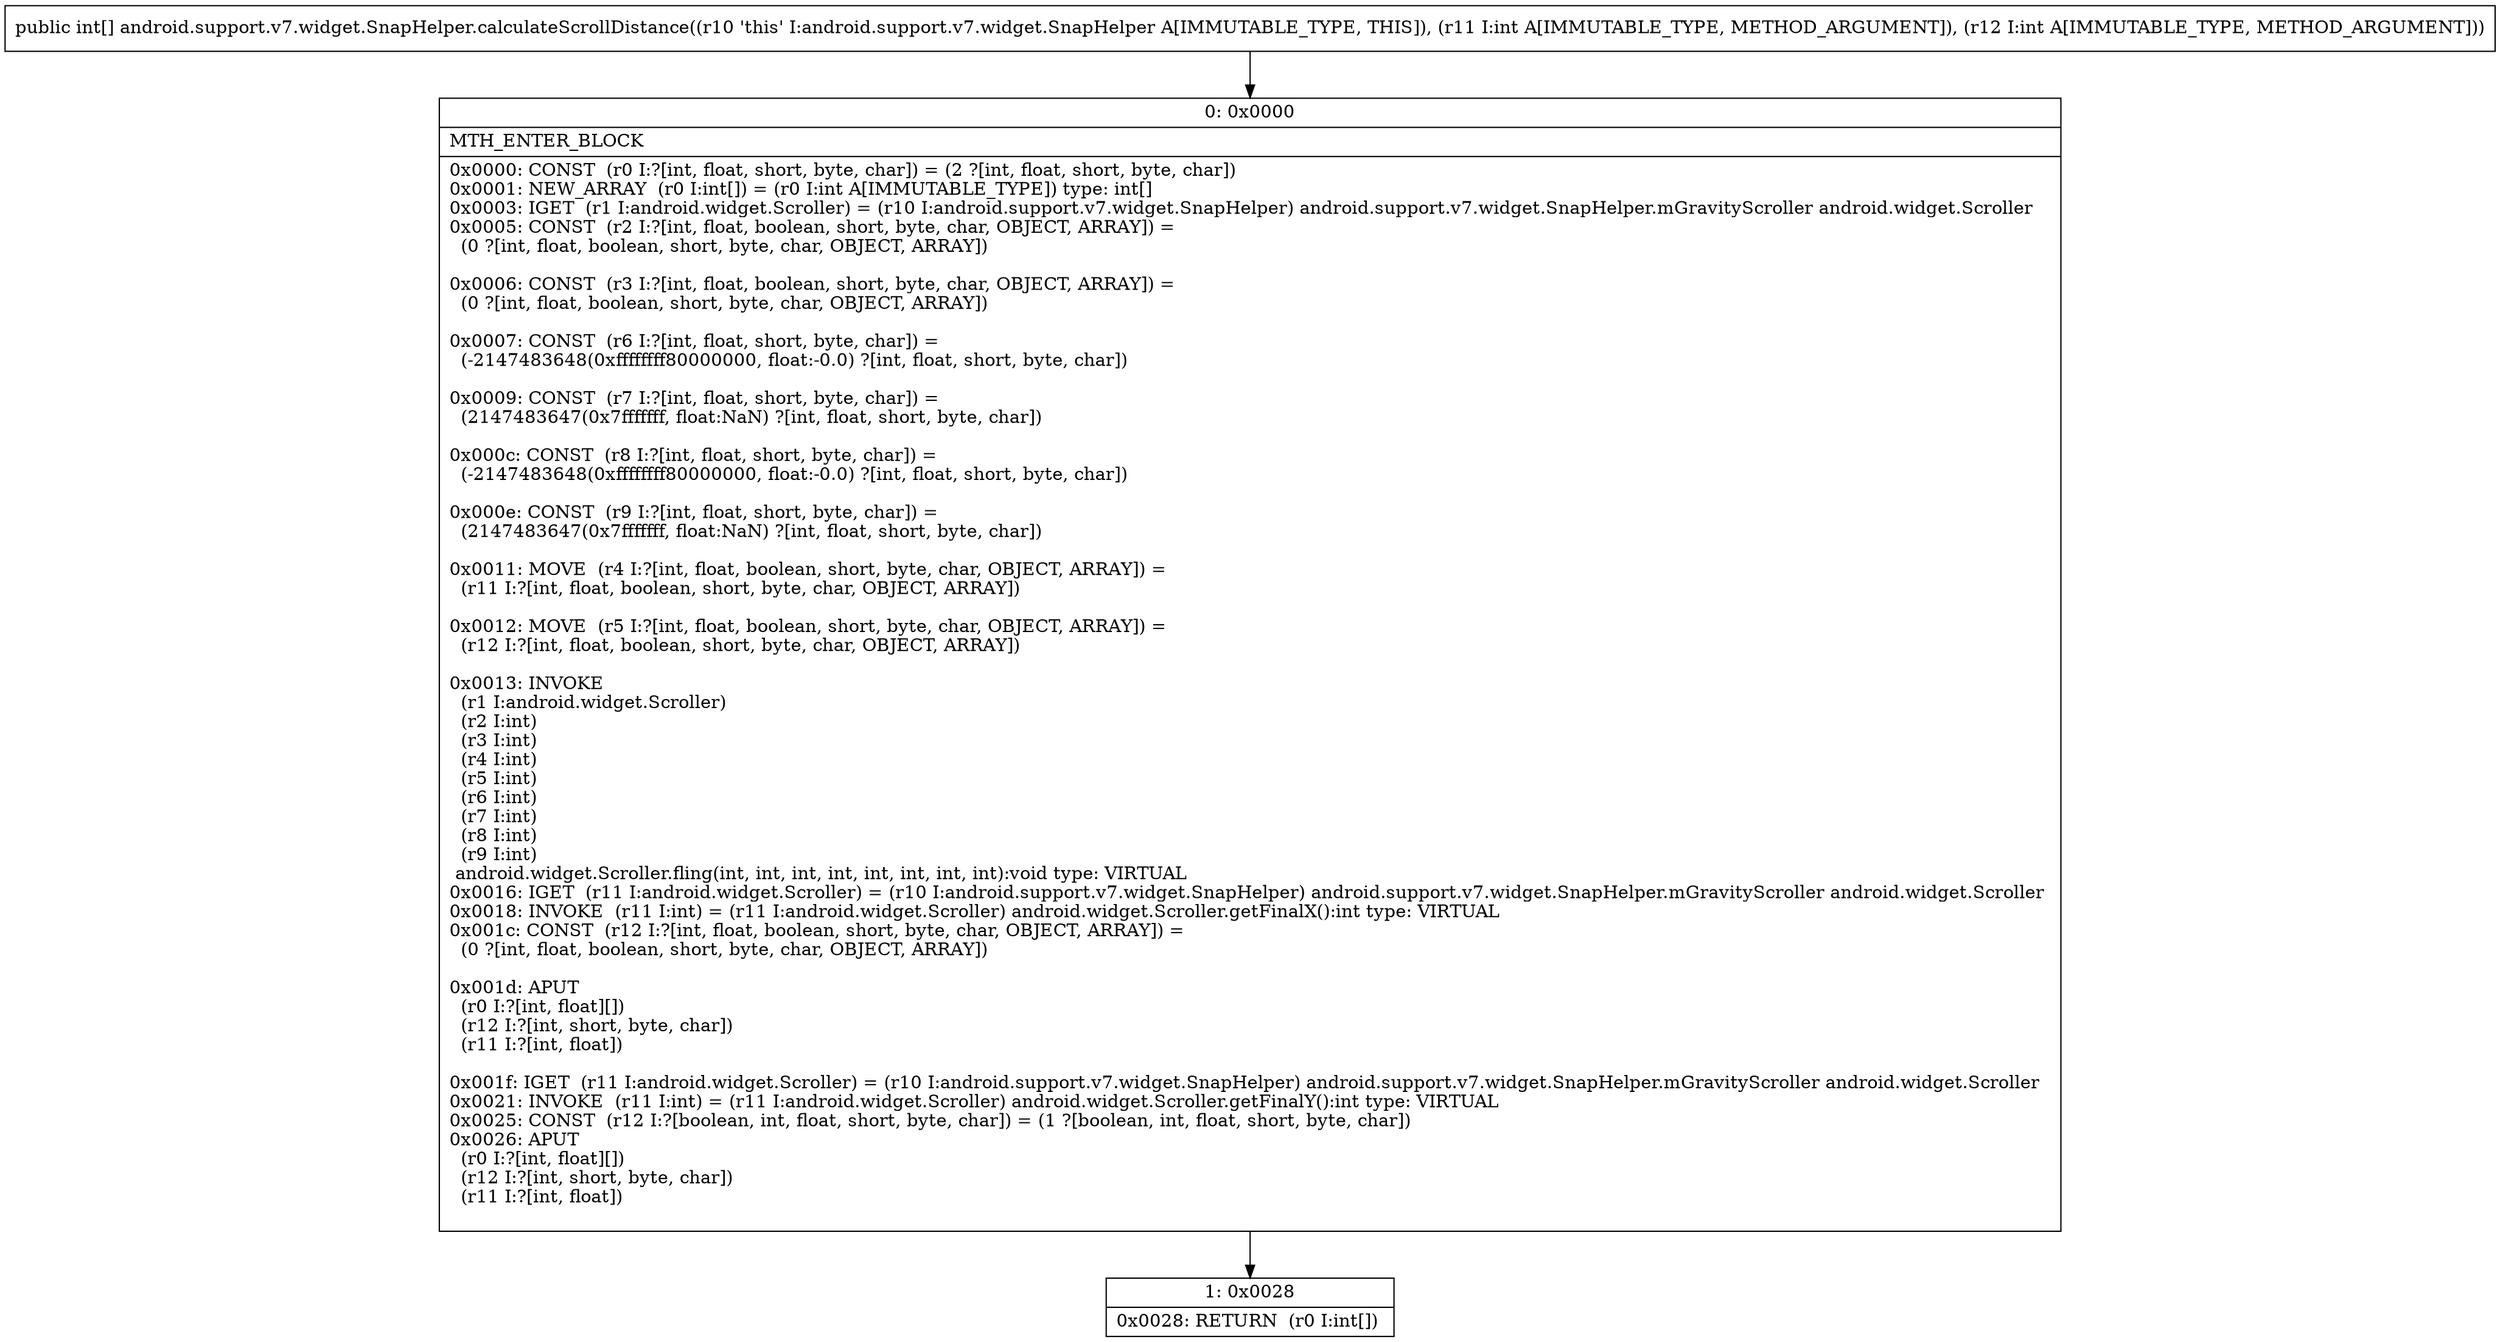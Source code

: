digraph "CFG forandroid.support.v7.widget.SnapHelper.calculateScrollDistance(II)[I" {
Node_0 [shape=record,label="{0\:\ 0x0000|MTH_ENTER_BLOCK\l|0x0000: CONST  (r0 I:?[int, float, short, byte, char]) = (2 ?[int, float, short, byte, char]) \l0x0001: NEW_ARRAY  (r0 I:int[]) = (r0 I:int A[IMMUTABLE_TYPE]) type: int[] \l0x0003: IGET  (r1 I:android.widget.Scroller) = (r10 I:android.support.v7.widget.SnapHelper) android.support.v7.widget.SnapHelper.mGravityScroller android.widget.Scroller \l0x0005: CONST  (r2 I:?[int, float, boolean, short, byte, char, OBJECT, ARRAY]) = \l  (0 ?[int, float, boolean, short, byte, char, OBJECT, ARRAY])\l \l0x0006: CONST  (r3 I:?[int, float, boolean, short, byte, char, OBJECT, ARRAY]) = \l  (0 ?[int, float, boolean, short, byte, char, OBJECT, ARRAY])\l \l0x0007: CONST  (r6 I:?[int, float, short, byte, char]) = \l  (\-2147483648(0xffffffff80000000, float:\-0.0) ?[int, float, short, byte, char])\l \l0x0009: CONST  (r7 I:?[int, float, short, byte, char]) = \l  (2147483647(0x7fffffff, float:NaN) ?[int, float, short, byte, char])\l \l0x000c: CONST  (r8 I:?[int, float, short, byte, char]) = \l  (\-2147483648(0xffffffff80000000, float:\-0.0) ?[int, float, short, byte, char])\l \l0x000e: CONST  (r9 I:?[int, float, short, byte, char]) = \l  (2147483647(0x7fffffff, float:NaN) ?[int, float, short, byte, char])\l \l0x0011: MOVE  (r4 I:?[int, float, boolean, short, byte, char, OBJECT, ARRAY]) = \l  (r11 I:?[int, float, boolean, short, byte, char, OBJECT, ARRAY])\l \l0x0012: MOVE  (r5 I:?[int, float, boolean, short, byte, char, OBJECT, ARRAY]) = \l  (r12 I:?[int, float, boolean, short, byte, char, OBJECT, ARRAY])\l \l0x0013: INVOKE  \l  (r1 I:android.widget.Scroller)\l  (r2 I:int)\l  (r3 I:int)\l  (r4 I:int)\l  (r5 I:int)\l  (r6 I:int)\l  (r7 I:int)\l  (r8 I:int)\l  (r9 I:int)\l android.widget.Scroller.fling(int, int, int, int, int, int, int, int):void type: VIRTUAL \l0x0016: IGET  (r11 I:android.widget.Scroller) = (r10 I:android.support.v7.widget.SnapHelper) android.support.v7.widget.SnapHelper.mGravityScroller android.widget.Scroller \l0x0018: INVOKE  (r11 I:int) = (r11 I:android.widget.Scroller) android.widget.Scroller.getFinalX():int type: VIRTUAL \l0x001c: CONST  (r12 I:?[int, float, boolean, short, byte, char, OBJECT, ARRAY]) = \l  (0 ?[int, float, boolean, short, byte, char, OBJECT, ARRAY])\l \l0x001d: APUT  \l  (r0 I:?[int, float][])\l  (r12 I:?[int, short, byte, char])\l  (r11 I:?[int, float])\l \l0x001f: IGET  (r11 I:android.widget.Scroller) = (r10 I:android.support.v7.widget.SnapHelper) android.support.v7.widget.SnapHelper.mGravityScroller android.widget.Scroller \l0x0021: INVOKE  (r11 I:int) = (r11 I:android.widget.Scroller) android.widget.Scroller.getFinalY():int type: VIRTUAL \l0x0025: CONST  (r12 I:?[boolean, int, float, short, byte, char]) = (1 ?[boolean, int, float, short, byte, char]) \l0x0026: APUT  \l  (r0 I:?[int, float][])\l  (r12 I:?[int, short, byte, char])\l  (r11 I:?[int, float])\l \l}"];
Node_1 [shape=record,label="{1\:\ 0x0028|0x0028: RETURN  (r0 I:int[]) \l}"];
MethodNode[shape=record,label="{public int[] android.support.v7.widget.SnapHelper.calculateScrollDistance((r10 'this' I:android.support.v7.widget.SnapHelper A[IMMUTABLE_TYPE, THIS]), (r11 I:int A[IMMUTABLE_TYPE, METHOD_ARGUMENT]), (r12 I:int A[IMMUTABLE_TYPE, METHOD_ARGUMENT])) }"];
MethodNode -> Node_0;
Node_0 -> Node_1;
}

